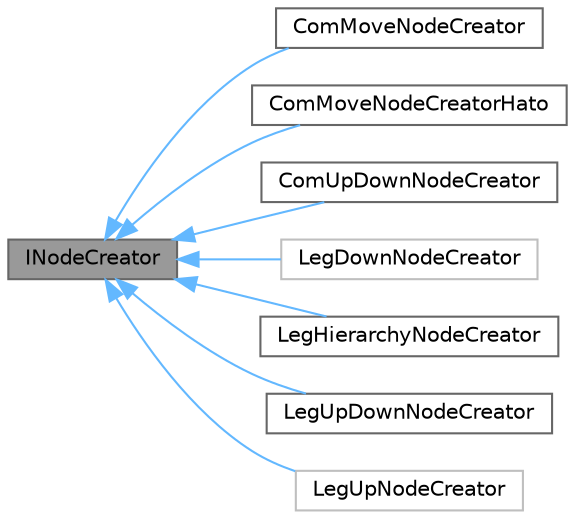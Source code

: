 digraph "INodeCreator"
{
 // LATEX_PDF_SIZE
  bgcolor="transparent";
  edge [fontname=Helvetica,fontsize=10,labelfontname=Helvetica,labelfontsize=10];
  node [fontname=Helvetica,fontsize=10,shape=box,height=0.2,width=0.4];
  rankdir="LR";
  Node1 [id="Node000001",label="INodeCreator",height=0.2,width=0.4,color="gray40", fillcolor="grey60", style="filled", fontcolor="black",tooltip=" "];
  Node1 -> Node2 [id="edge1_Node000001_Node000002",dir="back",color="steelblue1",style="solid",tooltip=" "];
  Node2 [id="Node000002",label="ComMoveNodeCreator",height=0.2,width=0.4,color="gray40", fillcolor="white", style="filled",URL="$class_com_move_node_creator.html",tooltip="重心の平行移動を行うクラス．"];
  Node1 -> Node3 [id="edge2_Node000001_Node000003",dir="back",color="steelblue1",style="solid",tooltip=" "];
  Node3 [id="Node000003",label="ComMoveNodeCreatorHato",height=0.2,width=0.4,color="gray40", fillcolor="white", style="filled",URL="$class_com_move_node_creator_hato.html",tooltip="重心の平行移動を行うクラス．波東さんの手法．"];
  Node1 -> Node4 [id="edge3_Node000001_Node000004",dir="back",color="steelblue1",style="solid",tooltip=" "];
  Node4 [id="Node000004",label="ComUpDownNodeCreator",height=0.2,width=0.4,color="gray40", fillcolor="white", style="filled",URL="$class_com_up_down_node_creator.html",tooltip="重心の上げ下げをするエッジ(辺，ノードとノードを繋ぐ物)の処理をするクラス．"];
  Node1 -> Node5 [id="edge4_Node000001_Node000005",dir="back",color="steelblue1",style="solid",tooltip=" "];
  Node5 [id="Node000005",label="LegDownNodeCreator",height=0.2,width=0.4,color="grey75", fillcolor="white", style="filled",URL="$class_leg_down_node_creator.html",tooltip=" "];
  Node1 -> Node6 [id="edge5_Node000001_Node000006",dir="back",color="steelblue1",style="solid",tooltip=" "];
  Node6 [id="Node000006",label="LegHierarchyNodeCreator",height=0.2,width=0.4,color="gray40", fillcolor="white", style="filled",URL="$class_leg_hierarchy_node_creator.html",tooltip="脚の階層構造を作るためのクラス．"];
  Node1 -> Node7 [id="edge6_Node000001_Node000007",dir="back",color="steelblue1",style="solid",tooltip=" "];
  Node7 [id="Node000007",label="LegUpDownNodeCreator",height=0.2,width=0.4,color="gray40", fillcolor="white", style="filled",URL="$class_leg_up_down_node_creator.html",tooltip="脚の上げ下げをするエッジ(辺，ノードとノードを繋ぐ物)の処理をするクラス．"];
  Node1 -> Node8 [id="edge7_Node000001_Node000008",dir="back",color="steelblue1",style="solid",tooltip=" "];
  Node8 [id="Node000008",label="LegUpNodeCreator",height=0.2,width=0.4,color="grey75", fillcolor="white", style="filled",URL="$class_leg_up_node_creator.html",tooltip=" "];
}
